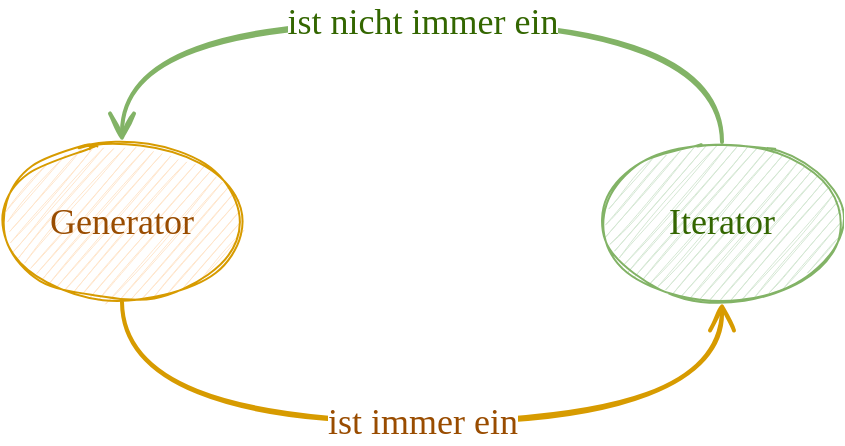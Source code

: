 <mxfile version="20.2.3" type="github">
  <diagram id="zsoMWF6_PRpGSgfBhDSZ" name="Page-1">
    <mxGraphModel dx="1303" dy="842" grid="1" gridSize="10" guides="1" tooltips="1" connect="1" arrows="1" fold="1" page="1" pageScale="1" pageWidth="827" pageHeight="1169" math="0" shadow="0">
      <root>
        <mxCell id="0" />
        <mxCell id="1" parent="0" />
        <mxCell id="XgUEgmGRAu_tAy5mbtj5-3" value="&lt;font&gt;ist immer ein&lt;/font&gt;" style="edgeStyle=orthogonalEdgeStyle;orthogonalLoop=1;jettySize=auto;html=1;exitX=0.5;exitY=1;exitDx=0;exitDy=0;entryX=0.5;entryY=1;entryDx=0;entryDy=0;fontFamily=Comic Sans MS;fontSize=18;fontColor=#994C00;curved=1;strokeWidth=2;sketch=1;strokeColor=#d79b00;endSize=10;startSize=10;endArrow=open;endFill=0;fillColor=#ffe6cc;" edge="1" parent="1" source="XgUEgmGRAu_tAy5mbtj5-1" target="XgUEgmGRAu_tAy5mbtj5-2">
          <mxGeometry relative="1" as="geometry">
            <Array as="points">
              <mxPoint x="240" y="340" />
              <mxPoint x="540" y="340" />
            </Array>
          </mxGeometry>
        </mxCell>
        <mxCell id="XgUEgmGRAu_tAy5mbtj5-1" value="Generator" style="ellipse;whiteSpace=wrap;html=1;fillColor=#ffe6cc;strokeColor=#d79b00;sketch=1;fontSize=18;fontFamily=Comic Sans MS;fontColor=#994C00;" vertex="1" parent="1">
          <mxGeometry x="180" y="200" width="120" height="80" as="geometry" />
        </mxCell>
        <mxCell id="XgUEgmGRAu_tAy5mbtj5-4" value="ist nicht immer ein" style="edgeStyle=orthogonalEdgeStyle;curved=1;sketch=1;orthogonalLoop=1;jettySize=auto;html=1;exitX=0.5;exitY=0;exitDx=0;exitDy=0;entryX=0.5;entryY=0;entryDx=0;entryDy=0;fontFamily=Comic Sans MS;fontSize=18;fontColor=#336600;endArrow=open;endFill=0;startSize=10;endSize=10;strokeColor=#82b366;strokeWidth=2;fillColor=#d5e8d4;" edge="1" parent="1" source="XgUEgmGRAu_tAy5mbtj5-2" target="XgUEgmGRAu_tAy5mbtj5-1">
          <mxGeometry relative="1" as="geometry">
            <Array as="points">
              <mxPoint x="540" y="140" />
              <mxPoint x="240" y="140" />
            </Array>
          </mxGeometry>
        </mxCell>
        <mxCell id="XgUEgmGRAu_tAy5mbtj5-2" value="Iterator" style="ellipse;whiteSpace=wrap;html=1;fillColor=#d5e8d4;strokeColor=#82b366;sketch=1;fontSize=18;fontFamily=Comic Sans MS;fontColor=#336600;" vertex="1" parent="1">
          <mxGeometry x="480" y="200" width="120" height="80" as="geometry" />
        </mxCell>
      </root>
    </mxGraphModel>
  </diagram>
</mxfile>
